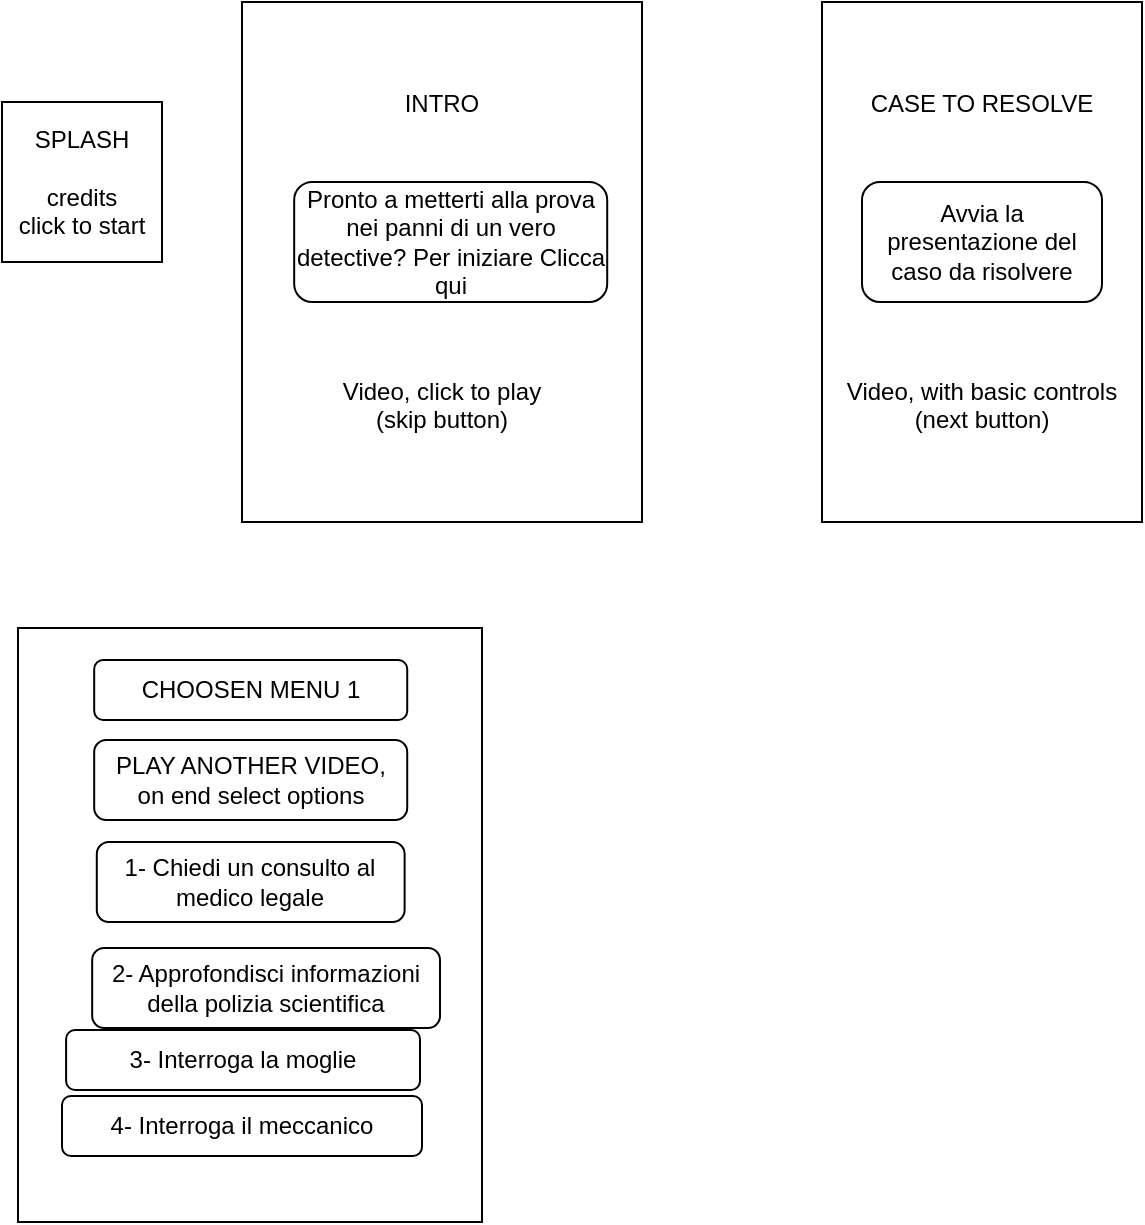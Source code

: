 <mxfile version="20.3.0" type="device"><diagram id="oUuvsbEdjccMpKjaRf6S" name="Página-1"><mxGraphModel dx="1192" dy="868" grid="1" gridSize="10" guides="1" tooltips="1" connect="1" arrows="1" fold="1" page="1" pageScale="1" pageWidth="827" pageHeight="1169" math="0" shadow="0"><root><mxCell id="0"/><mxCell id="1" parent="0"/><mxCell id="4ThNVVqVa0BIMruzpobZ-1" value="SPLASH&lt;br&gt;&lt;br&gt;credits&lt;br&gt;click to start" style="whiteSpace=wrap;html=1;aspect=fixed;" vertex="1" parent="1"><mxGeometry x="10" y="90" width="80" height="80" as="geometry"/></mxCell><mxCell id="4ThNVVqVa0BIMruzpobZ-4" value="" style="group" vertex="1" connectable="0" parent="1"><mxGeometry x="130" y="40" width="200" height="260" as="geometry"/></mxCell><mxCell id="4ThNVVqVa0BIMruzpobZ-2" value="INTRO&lt;br&gt;&lt;br&gt;&lt;br&gt;&lt;br&gt;&lt;br&gt;&lt;br&gt;&lt;br&gt;&lt;br&gt;&lt;br&gt;&lt;br&gt;Video, click to play&lt;br&gt;(skip button)" style="rounded=0;whiteSpace=wrap;html=1;" vertex="1" parent="4ThNVVqVa0BIMruzpobZ-4"><mxGeometry width="200" height="260" as="geometry"/></mxCell><mxCell id="4ThNVVqVa0BIMruzpobZ-3" value="Pronto a metterti alla prova nei panni di un vero detective? Per iniziare Clicca qui" style="rounded=1;whiteSpace=wrap;html=1;" vertex="1" parent="4ThNVVqVa0BIMruzpobZ-4"><mxGeometry x="26.087" y="90" width="156.522" height="60" as="geometry"/></mxCell><mxCell id="4ThNVVqVa0BIMruzpobZ-5" value="" style="group" vertex="1" connectable="0" parent="1"><mxGeometry x="350" y="40" width="230" height="260" as="geometry"/></mxCell><mxCell id="4ThNVVqVa0BIMruzpobZ-6" value="CASE TO RESOLVE&lt;br&gt;&lt;br&gt;&lt;br&gt;&lt;br&gt;&lt;br&gt;&lt;br&gt;&lt;br&gt;&lt;br&gt;&lt;br&gt;&lt;br&gt;Video, with basic controls&lt;br&gt;(next button)" style="rounded=0;whiteSpace=wrap;html=1;" vertex="1" parent="4ThNVVqVa0BIMruzpobZ-5"><mxGeometry x="70" width="160" height="260" as="geometry"/></mxCell><mxCell id="4ThNVVqVa0BIMruzpobZ-7" value="Avvia la presentazione del caso da risolvere" style="rounded=1;whiteSpace=wrap;html=1;" vertex="1" parent="4ThNVVqVa0BIMruzpobZ-5"><mxGeometry x="90" y="90" width="120" height="60" as="geometry"/></mxCell><mxCell id="4ThNVVqVa0BIMruzpobZ-11" value="" style="group" vertex="1" connectable="0" parent="1"><mxGeometry x="30" y="350" width="280" height="300" as="geometry"/></mxCell><mxCell id="4ThNVVqVa0BIMruzpobZ-12" value="" style="rounded=0;whiteSpace=wrap;html=1;" vertex="1" parent="4ThNVVqVa0BIMruzpobZ-11"><mxGeometry x="-12" y="3" width="232" height="297" as="geometry"/></mxCell><mxCell id="4ThNVVqVa0BIMruzpobZ-13" value="PLAY ANOTHER VIDEO,&lt;br&gt;on end select options" style="rounded=1;whiteSpace=wrap;html=1;" vertex="1" parent="4ThNVVqVa0BIMruzpobZ-11"><mxGeometry x="26.09" y="59" width="156.52" height="40" as="geometry"/></mxCell><mxCell id="4ThNVVqVa0BIMruzpobZ-14" value="&lt;div&gt;1- Chiedi un consulto al medico legale&lt;/div&gt;" style="rounded=1;whiteSpace=wrap;html=1;" vertex="1" parent="4ThNVVqVa0BIMruzpobZ-11"><mxGeometry x="27.4" y="110" width="153.91" height="40" as="geometry"/></mxCell><mxCell id="4ThNVVqVa0BIMruzpobZ-15" value="CHOOSEN MENU 1" style="rounded=1;whiteSpace=wrap;html=1;" vertex="1" parent="4ThNVVqVa0BIMruzpobZ-11"><mxGeometry x="26.09" y="19" width="156.52" height="30" as="geometry"/></mxCell><mxCell id="4ThNVVqVa0BIMruzpobZ-16" value="&lt;div&gt;&lt;br&gt;&lt;/div&gt;&lt;div&gt;2- Approfondisci informazioni della polizia scientifica&lt;/div&gt;&lt;div&gt;&lt;br&gt;&lt;/div&gt;" style="rounded=1;whiteSpace=wrap;html=1;" vertex="1" parent="4ThNVVqVa0BIMruzpobZ-11"><mxGeometry x="25.09" y="163" width="173.91" height="40" as="geometry"/></mxCell><mxCell id="4ThNVVqVa0BIMruzpobZ-17" value="&lt;div&gt;&lt;br&gt;&lt;/div&gt;&lt;div&gt;3- Interroga la moglie&lt;/div&gt;&lt;div&gt;&lt;br&gt;&lt;/div&gt;" style="rounded=1;whiteSpace=wrap;html=1;" vertex="1" parent="4ThNVVqVa0BIMruzpobZ-11"><mxGeometry x="12.05" y="204" width="176.95" height="30" as="geometry"/></mxCell><mxCell id="4ThNVVqVa0BIMruzpobZ-18" value="&lt;div&gt;&lt;span style=&quot;background-color: initial;&quot;&gt;4- Interroga il meccanico&lt;/span&gt;&lt;br&gt;&lt;/div&gt;" style="rounded=1;whiteSpace=wrap;html=1;" vertex="1" parent="4ThNVVqVa0BIMruzpobZ-11"><mxGeometry x="10" y="237" width="180" height="30" as="geometry"/></mxCell></root></mxGraphModel></diagram></mxfile>